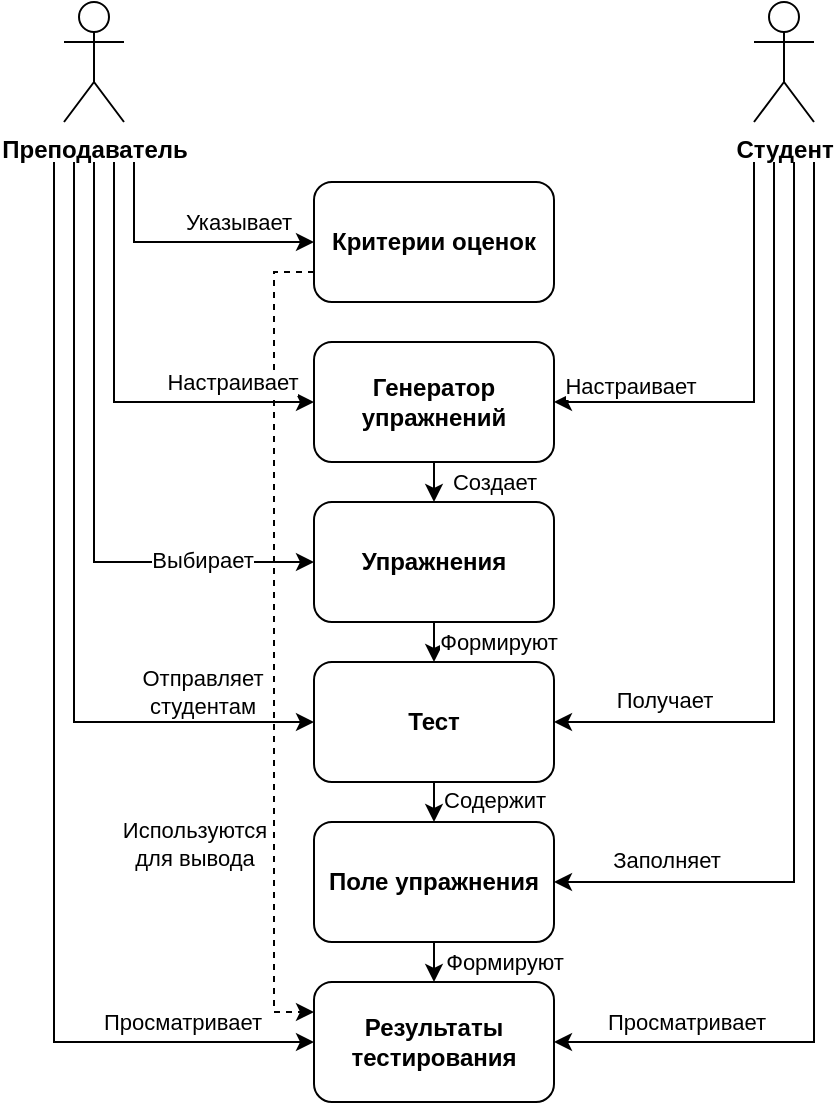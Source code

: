 <mxfile version="23.1.6" type="device">
  <diagram name="Страница — 1" id="mfhErYSEB2Cj-C9hJKNa">
    <mxGraphModel dx="1050" dy="589" grid="1" gridSize="10" guides="1" tooltips="1" connect="1" arrows="1" fold="1" page="1" pageScale="1" pageWidth="827" pageHeight="1169" math="0" shadow="0">
      <root>
        <mxCell id="0" />
        <mxCell id="1" parent="0" />
        <mxCell id="5jPX9nh4GCpduCWvJ7Wr-9" style="edgeStyle=orthogonalEdgeStyle;rounded=0;orthogonalLoop=1;jettySize=auto;html=1;entryX=0;entryY=0.5;entryDx=0;entryDy=0;" edge="1" parent="1" target="5jPX9nh4GCpduCWvJ7Wr-3">
          <mxGeometry relative="1" as="geometry">
            <mxPoint x="270" y="150" as="sourcePoint" />
            <Array as="points">
              <mxPoint x="270" y="190" />
            </Array>
          </mxGeometry>
        </mxCell>
        <mxCell id="5jPX9nh4GCpduCWvJ7Wr-13" value="Указывает" style="edgeLabel;html=1;align=center;verticalAlign=middle;resizable=0;points=[];" vertex="1" connectable="0" parent="5jPX9nh4GCpduCWvJ7Wr-9">
          <mxGeometry x="0.244" relative="1" as="geometry">
            <mxPoint x="11" y="-10" as="offset" />
          </mxGeometry>
        </mxCell>
        <mxCell id="5jPX9nh4GCpduCWvJ7Wr-1" value="Преподаватель" style="shape=umlActor;verticalLabelPosition=bottom;verticalAlign=top;html=1;outlineConnect=0;fontStyle=1" vertex="1" parent="1">
          <mxGeometry x="235" y="70" width="30" height="60" as="geometry" />
        </mxCell>
        <mxCell id="5jPX9nh4GCpduCWvJ7Wr-2" value="Студент" style="shape=umlActor;verticalLabelPosition=bottom;verticalAlign=top;html=1;outlineConnect=0;fontStyle=1" vertex="1" parent="1">
          <mxGeometry x="580" y="70" width="30" height="60" as="geometry" />
        </mxCell>
        <mxCell id="5jPX9nh4GCpduCWvJ7Wr-33" style="edgeStyle=orthogonalEdgeStyle;rounded=0;orthogonalLoop=1;jettySize=auto;html=1;exitX=0;exitY=0.75;exitDx=0;exitDy=0;entryX=0;entryY=0.25;entryDx=0;entryDy=0;dashed=1;" edge="1" parent="1" source="5jPX9nh4GCpduCWvJ7Wr-3" target="5jPX9nh4GCpduCWvJ7Wr-8">
          <mxGeometry relative="1" as="geometry" />
        </mxCell>
        <mxCell id="5jPX9nh4GCpduCWvJ7Wr-34" value="Используются&lt;br&gt;для вывода" style="edgeLabel;html=1;align=center;verticalAlign=middle;resizable=0;points=[];" vertex="1" connectable="0" parent="5jPX9nh4GCpduCWvJ7Wr-33">
          <mxGeometry x="0.173" y="-2" relative="1" as="geometry">
            <mxPoint x="-38" y="65" as="offset" />
          </mxGeometry>
        </mxCell>
        <mxCell id="5jPX9nh4GCpduCWvJ7Wr-3" value="Критерии оценок" style="rounded=1;whiteSpace=wrap;html=1;fontStyle=1" vertex="1" parent="1">
          <mxGeometry x="360" y="160" width="120" height="60" as="geometry" />
        </mxCell>
        <mxCell id="5jPX9nh4GCpduCWvJ7Wr-17" style="edgeStyle=orthogonalEdgeStyle;rounded=0;orthogonalLoop=1;jettySize=auto;html=1;exitX=0.5;exitY=1;exitDx=0;exitDy=0;entryX=0.5;entryY=0;entryDx=0;entryDy=0;" edge="1" parent="1" source="5jPX9nh4GCpduCWvJ7Wr-4" target="5jPX9nh4GCpduCWvJ7Wr-5">
          <mxGeometry relative="1" as="geometry" />
        </mxCell>
        <mxCell id="5jPX9nh4GCpduCWvJ7Wr-18" value="Создает" style="edgeLabel;html=1;align=center;verticalAlign=middle;resizable=0;points=[];" vertex="1" connectable="0" parent="5jPX9nh4GCpduCWvJ7Wr-17">
          <mxGeometry x="-0.05" relative="1" as="geometry">
            <mxPoint x="30" as="offset" />
          </mxGeometry>
        </mxCell>
        <mxCell id="5jPX9nh4GCpduCWvJ7Wr-4" value="Генератор упражнений" style="rounded=1;whiteSpace=wrap;html=1;fontStyle=1" vertex="1" parent="1">
          <mxGeometry x="360" y="240" width="120" height="60" as="geometry" />
        </mxCell>
        <mxCell id="5jPX9nh4GCpduCWvJ7Wr-19" style="edgeStyle=orthogonalEdgeStyle;rounded=0;orthogonalLoop=1;jettySize=auto;html=1;exitX=0.5;exitY=1;exitDx=0;exitDy=0;entryX=0.5;entryY=0;entryDx=0;entryDy=0;" edge="1" parent="1" source="5jPX9nh4GCpduCWvJ7Wr-5" target="5jPX9nh4GCpduCWvJ7Wr-6">
          <mxGeometry relative="1" as="geometry" />
        </mxCell>
        <mxCell id="5jPX9nh4GCpduCWvJ7Wr-20" value="Формируют" style="edgeLabel;html=1;align=center;verticalAlign=middle;resizable=0;points=[];" vertex="1" connectable="0" parent="5jPX9nh4GCpduCWvJ7Wr-19">
          <mxGeometry x="-0.217" y="1" relative="1" as="geometry">
            <mxPoint x="31" y="2" as="offset" />
          </mxGeometry>
        </mxCell>
        <mxCell id="5jPX9nh4GCpduCWvJ7Wr-5" value="Упражнения" style="rounded=1;whiteSpace=wrap;html=1;fontStyle=1" vertex="1" parent="1">
          <mxGeometry x="360" y="320" width="120" height="60" as="geometry" />
        </mxCell>
        <mxCell id="5jPX9nh4GCpduCWvJ7Wr-21" style="edgeStyle=orthogonalEdgeStyle;rounded=0;orthogonalLoop=1;jettySize=auto;html=1;exitX=0.5;exitY=1;exitDx=0;exitDy=0;entryX=0.5;entryY=0;entryDx=0;entryDy=0;" edge="1" parent="1" source="5jPX9nh4GCpduCWvJ7Wr-6" target="5jPX9nh4GCpduCWvJ7Wr-7">
          <mxGeometry relative="1" as="geometry" />
        </mxCell>
        <mxCell id="5jPX9nh4GCpduCWvJ7Wr-22" value="Содержит" style="edgeLabel;html=1;align=center;verticalAlign=middle;resizable=0;points=[];" vertex="1" connectable="0" parent="5jPX9nh4GCpduCWvJ7Wr-21">
          <mxGeometry x="-0.133" y="2" relative="1" as="geometry">
            <mxPoint x="28" as="offset" />
          </mxGeometry>
        </mxCell>
        <mxCell id="5jPX9nh4GCpduCWvJ7Wr-6" value="Тест" style="rounded=1;whiteSpace=wrap;html=1;fontStyle=1" vertex="1" parent="1">
          <mxGeometry x="360" y="400" width="120" height="60" as="geometry" />
        </mxCell>
        <mxCell id="5jPX9nh4GCpduCWvJ7Wr-41" style="edgeStyle=orthogonalEdgeStyle;rounded=0;orthogonalLoop=1;jettySize=auto;html=1;exitX=0.5;exitY=1;exitDx=0;exitDy=0;entryX=0.5;entryY=0;entryDx=0;entryDy=0;" edge="1" parent="1" source="5jPX9nh4GCpduCWvJ7Wr-7" target="5jPX9nh4GCpduCWvJ7Wr-8">
          <mxGeometry relative="1" as="geometry" />
        </mxCell>
        <mxCell id="5jPX9nh4GCpduCWvJ7Wr-42" value="Формируют" style="edgeLabel;html=1;align=center;verticalAlign=middle;resizable=0;points=[];" vertex="1" connectable="0" parent="5jPX9nh4GCpduCWvJ7Wr-41">
          <mxGeometry x="-0.34" y="-4" relative="1" as="geometry">
            <mxPoint x="39" y="3" as="offset" />
          </mxGeometry>
        </mxCell>
        <mxCell id="5jPX9nh4GCpduCWvJ7Wr-7" value="Поле упражнения" style="rounded=1;whiteSpace=wrap;html=1;fontStyle=1" vertex="1" parent="1">
          <mxGeometry x="360" y="480" width="120" height="60" as="geometry" />
        </mxCell>
        <mxCell id="5jPX9nh4GCpduCWvJ7Wr-8" value="Результаты тестирования" style="rounded=1;whiteSpace=wrap;html=1;fontStyle=1" vertex="1" parent="1">
          <mxGeometry x="360" y="560" width="120" height="60" as="geometry" />
        </mxCell>
        <mxCell id="5jPX9nh4GCpduCWvJ7Wr-10" style="edgeStyle=orthogonalEdgeStyle;rounded=0;orthogonalLoop=1;jettySize=auto;html=1;entryX=0;entryY=0.5;entryDx=0;entryDy=0;" edge="1" parent="1" target="5jPX9nh4GCpduCWvJ7Wr-4">
          <mxGeometry relative="1" as="geometry">
            <mxPoint x="260" y="150" as="sourcePoint" />
            <mxPoint x="360" y="190" as="targetPoint" />
            <Array as="points">
              <mxPoint x="260" y="270" />
            </Array>
          </mxGeometry>
        </mxCell>
        <mxCell id="5jPX9nh4GCpduCWvJ7Wr-14" value="Настраивает" style="edgeLabel;html=1;align=center;verticalAlign=middle;resizable=0;points=[];" vertex="1" connectable="0" parent="5jPX9nh4GCpduCWvJ7Wr-10">
          <mxGeometry x="0.503" y="1" relative="1" as="geometry">
            <mxPoint x="13" y="-9" as="offset" />
          </mxGeometry>
        </mxCell>
        <mxCell id="5jPX9nh4GCpduCWvJ7Wr-11" style="edgeStyle=orthogonalEdgeStyle;rounded=0;orthogonalLoop=1;jettySize=auto;html=1;entryX=0;entryY=0.5;entryDx=0;entryDy=0;" edge="1" parent="1" target="5jPX9nh4GCpduCWvJ7Wr-5">
          <mxGeometry relative="1" as="geometry">
            <mxPoint x="250" y="150" as="sourcePoint" />
            <mxPoint x="360" y="270" as="targetPoint" />
            <Array as="points">
              <mxPoint x="250" y="350" />
            </Array>
          </mxGeometry>
        </mxCell>
        <mxCell id="5jPX9nh4GCpduCWvJ7Wr-16" value="Выбирает" style="edgeLabel;html=1;align=center;verticalAlign=middle;resizable=0;points=[];" vertex="1" connectable="0" parent="5jPX9nh4GCpduCWvJ7Wr-11">
          <mxGeometry x="0.634" y="1" relative="1" as="geometry">
            <mxPoint as="offset" />
          </mxGeometry>
        </mxCell>
        <mxCell id="5jPX9nh4GCpduCWvJ7Wr-12" style="edgeStyle=orthogonalEdgeStyle;rounded=0;orthogonalLoop=1;jettySize=auto;html=1;entryX=0;entryY=0.5;entryDx=0;entryDy=0;" edge="1" parent="1" target="5jPX9nh4GCpduCWvJ7Wr-6">
          <mxGeometry relative="1" as="geometry">
            <mxPoint x="240" y="150" as="sourcePoint" />
            <mxPoint x="340" y="400" as="targetPoint" />
            <Array as="points">
              <mxPoint x="240" y="430" />
            </Array>
          </mxGeometry>
        </mxCell>
        <mxCell id="5jPX9nh4GCpduCWvJ7Wr-23" value="Отправляет&lt;br&gt;студентам" style="edgeLabel;html=1;align=center;verticalAlign=middle;resizable=0;points=[];" vertex="1" connectable="0" parent="5jPX9nh4GCpduCWvJ7Wr-12">
          <mxGeometry x="0.719" y="2" relative="1" as="geometry">
            <mxPoint y="-13" as="offset" />
          </mxGeometry>
        </mxCell>
        <mxCell id="5jPX9nh4GCpduCWvJ7Wr-24" style="edgeStyle=orthogonalEdgeStyle;rounded=0;orthogonalLoop=1;jettySize=auto;html=1;entryX=0;entryY=0.5;entryDx=0;entryDy=0;" edge="1" parent="1" target="5jPX9nh4GCpduCWvJ7Wr-8">
          <mxGeometry relative="1" as="geometry">
            <mxPoint x="230" y="150" as="sourcePoint" />
            <mxPoint x="350" y="430" as="targetPoint" />
            <Array as="points">
              <mxPoint x="230" y="590" />
            </Array>
          </mxGeometry>
        </mxCell>
        <mxCell id="5jPX9nh4GCpduCWvJ7Wr-25" value="Просматривает" style="edgeLabel;html=1;align=center;verticalAlign=middle;resizable=0;points=[];" vertex="1" connectable="0" parent="5jPX9nh4GCpduCWvJ7Wr-24">
          <mxGeometry x="0.719" y="2" relative="1" as="geometry">
            <mxPoint x="14" y="-8" as="offset" />
          </mxGeometry>
        </mxCell>
        <mxCell id="5jPX9nh4GCpduCWvJ7Wr-28" style="edgeStyle=orthogonalEdgeStyle;rounded=0;orthogonalLoop=1;jettySize=auto;html=1;entryX=1;entryY=0.5;entryDx=0;entryDy=0;" edge="1" parent="1" target="5jPX9nh4GCpduCWvJ7Wr-4">
          <mxGeometry relative="1" as="geometry">
            <mxPoint x="580" y="150" as="sourcePoint" />
            <mxPoint x="660" y="270" as="targetPoint" />
            <Array as="points">
              <mxPoint x="580" y="270" />
            </Array>
          </mxGeometry>
        </mxCell>
        <mxCell id="5jPX9nh4GCpduCWvJ7Wr-29" value="Настраивает" style="edgeLabel;html=1;align=center;verticalAlign=middle;resizable=0;points=[];" vertex="1" connectable="0" parent="5jPX9nh4GCpduCWvJ7Wr-28">
          <mxGeometry x="0.503" y="1" relative="1" as="geometry">
            <mxPoint x="-17" y="-9" as="offset" />
          </mxGeometry>
        </mxCell>
        <mxCell id="5jPX9nh4GCpduCWvJ7Wr-35" style="edgeStyle=orthogonalEdgeStyle;rounded=0;orthogonalLoop=1;jettySize=auto;html=1;entryX=1;entryY=0.5;entryDx=0;entryDy=0;" edge="1" parent="1" target="5jPX9nh4GCpduCWvJ7Wr-6">
          <mxGeometry relative="1" as="geometry">
            <mxPoint x="590" y="150" as="sourcePoint" />
            <mxPoint x="480" y="430" as="targetPoint" />
            <Array as="points">
              <mxPoint x="590" y="430" />
            </Array>
          </mxGeometry>
        </mxCell>
        <mxCell id="5jPX9nh4GCpduCWvJ7Wr-36" value="Получает" style="edgeLabel;html=1;align=center;verticalAlign=middle;resizable=0;points=[];" vertex="1" connectable="0" parent="5jPX9nh4GCpduCWvJ7Wr-35">
          <mxGeometry x="0.719" y="2" relative="1" as="geometry">
            <mxPoint y="-13" as="offset" />
          </mxGeometry>
        </mxCell>
        <mxCell id="5jPX9nh4GCpduCWvJ7Wr-37" style="edgeStyle=orthogonalEdgeStyle;rounded=0;orthogonalLoop=1;jettySize=auto;html=1;entryX=1;entryY=0.5;entryDx=0;entryDy=0;" edge="1" parent="1" target="5jPX9nh4GCpduCWvJ7Wr-7">
          <mxGeometry relative="1" as="geometry">
            <mxPoint x="600" y="150" as="sourcePoint" />
            <mxPoint x="480" y="510" as="targetPoint" />
            <Array as="points">
              <mxPoint x="600" y="510" />
            </Array>
          </mxGeometry>
        </mxCell>
        <mxCell id="5jPX9nh4GCpduCWvJ7Wr-38" value="Заполняет" style="edgeLabel;html=1;align=center;verticalAlign=middle;resizable=0;points=[];" vertex="1" connectable="0" parent="5jPX9nh4GCpduCWvJ7Wr-37">
          <mxGeometry x="0.719" y="2" relative="1" as="geometry">
            <mxPoint x="-12" y="-13" as="offset" />
          </mxGeometry>
        </mxCell>
        <mxCell id="5jPX9nh4GCpduCWvJ7Wr-39" style="edgeStyle=orthogonalEdgeStyle;rounded=0;orthogonalLoop=1;jettySize=auto;html=1;" edge="1" parent="1">
          <mxGeometry relative="1" as="geometry">
            <mxPoint x="610" y="150" as="sourcePoint" />
            <mxPoint x="480" y="590" as="targetPoint" />
            <Array as="points">
              <mxPoint x="610" y="590" />
            </Array>
          </mxGeometry>
        </mxCell>
        <mxCell id="5jPX9nh4GCpduCWvJ7Wr-40" value="Просматривает" style="edgeLabel;html=1;align=center;verticalAlign=middle;resizable=0;points=[];" vertex="1" connectable="0" parent="5jPX9nh4GCpduCWvJ7Wr-39">
          <mxGeometry x="0.719" y="2" relative="1" as="geometry">
            <mxPoint x="-14" y="-12" as="offset" />
          </mxGeometry>
        </mxCell>
      </root>
    </mxGraphModel>
  </diagram>
</mxfile>
